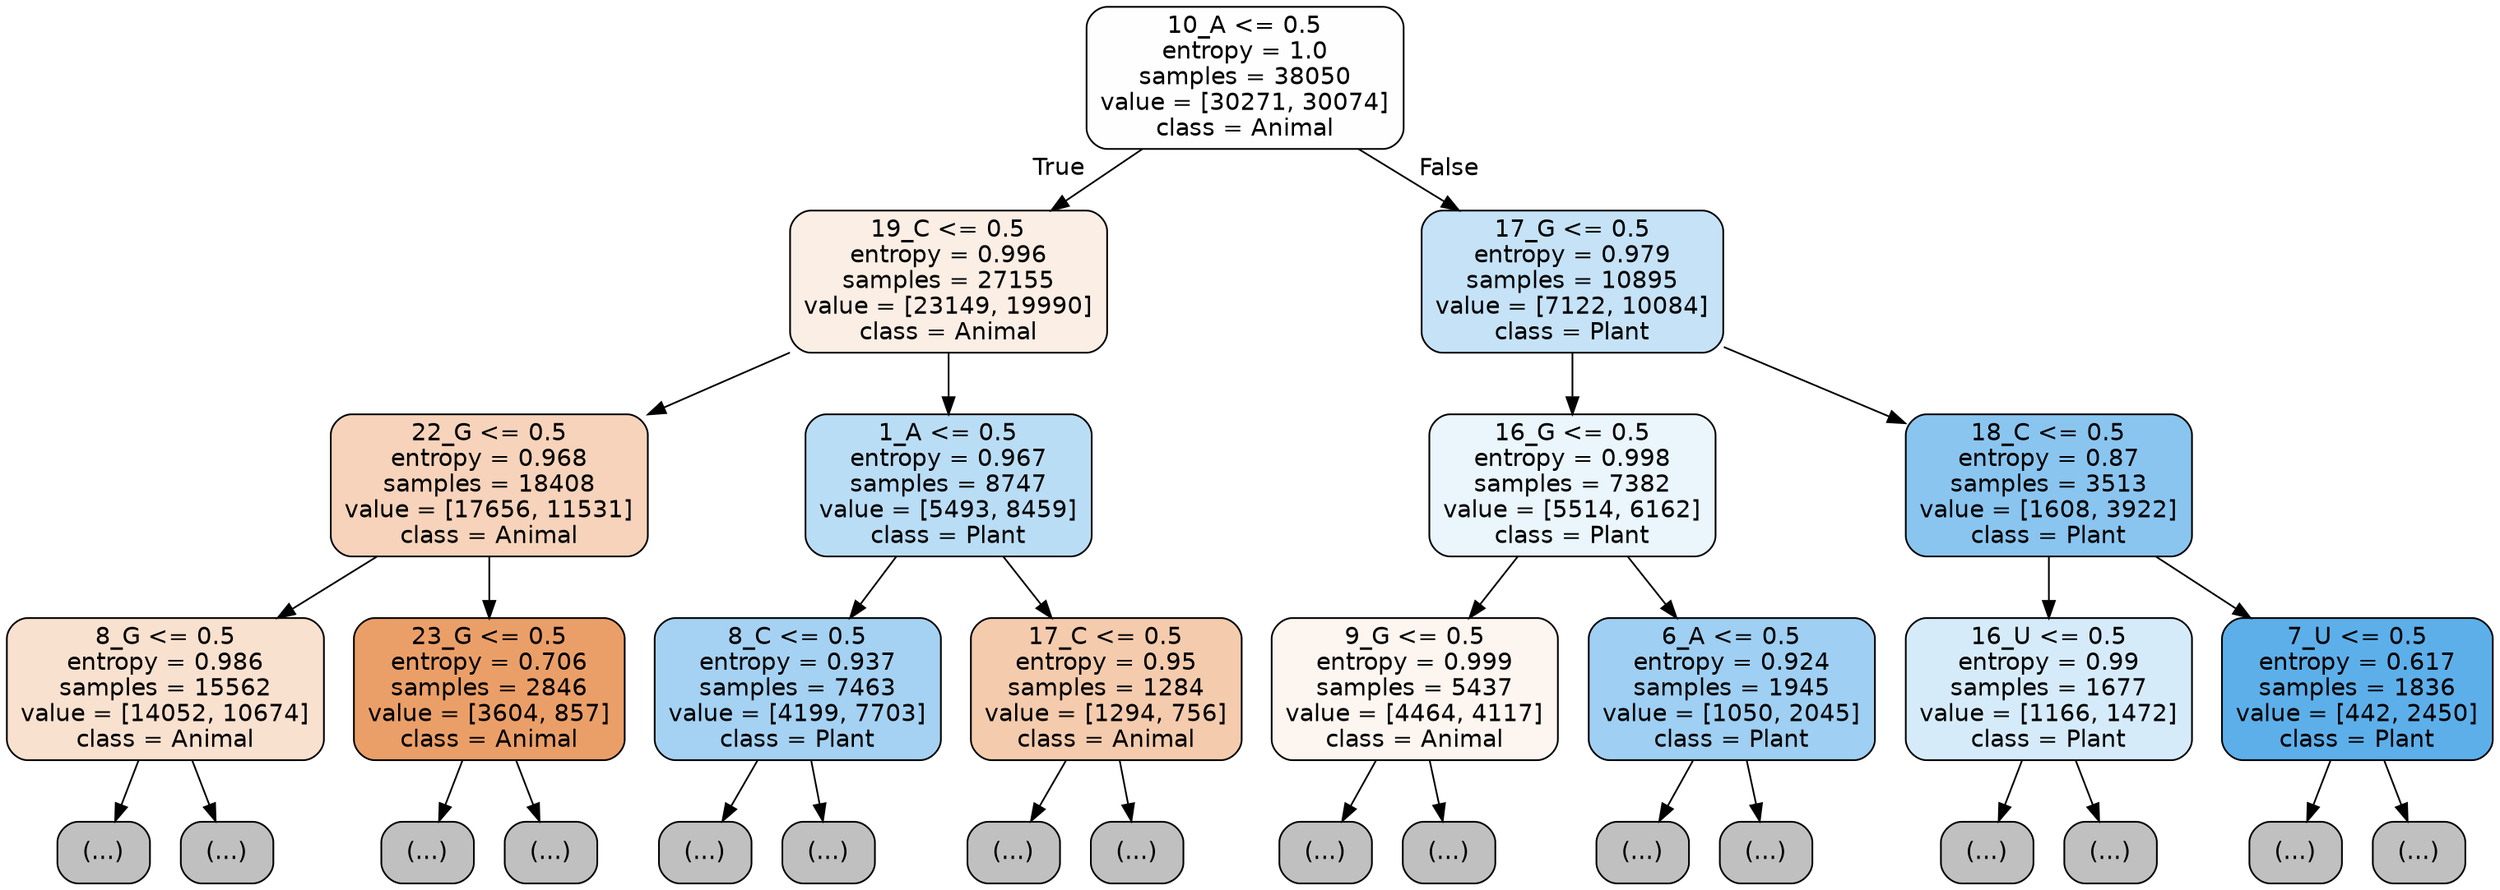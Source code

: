 digraph Tree {
node [shape=box, style="filled, rounded", color="black", fontname="helvetica"] ;
edge [fontname="helvetica"] ;
0 [label="10_A <= 0.5\nentropy = 1.0\nsamples = 38050\nvalue = [30271, 30074]\nclass = Animal", fillcolor="#fffefe"] ;
1 [label="19_C <= 0.5\nentropy = 0.996\nsamples = 27155\nvalue = [23149, 19990]\nclass = Animal", fillcolor="#fbeee4"] ;
0 -> 1 [labeldistance=2.5, labelangle=45, headlabel="True"] ;
2 [label="22_G <= 0.5\nentropy = 0.968\nsamples = 18408\nvalue = [17656, 11531]\nclass = Animal", fillcolor="#f6d3ba"] ;
1 -> 2 ;
3 [label="8_G <= 0.5\nentropy = 0.986\nsamples = 15562\nvalue = [14052, 10674]\nclass = Animal", fillcolor="#f9e1cf"] ;
2 -> 3 ;
4 [label="(...)", fillcolor="#C0C0C0"] ;
3 -> 4 ;
6021 [label="(...)", fillcolor="#C0C0C0"] ;
3 -> 6021 ;
8172 [label="23_G <= 0.5\nentropy = 0.706\nsamples = 2846\nvalue = [3604, 857]\nclass = Animal", fillcolor="#eb9f68"] ;
2 -> 8172 ;
8173 [label="(...)", fillcolor="#C0C0C0"] ;
8172 -> 8173 ;
9140 [label="(...)", fillcolor="#C0C0C0"] ;
8172 -> 9140 ;
9277 [label="1_A <= 0.5\nentropy = 0.967\nsamples = 8747\nvalue = [5493, 8459]\nclass = Plant", fillcolor="#baddf6"] ;
1 -> 9277 ;
9278 [label="8_C <= 0.5\nentropy = 0.937\nsamples = 7463\nvalue = [4199, 7703]\nclass = Plant", fillcolor="#a5d2f3"] ;
9277 -> 9278 ;
9279 [label="(...)", fillcolor="#C0C0C0"] ;
9278 -> 9279 ;
11226 [label="(...)", fillcolor="#C0C0C0"] ;
9278 -> 11226 ;
11799 [label="17_C <= 0.5\nentropy = 0.95\nsamples = 1284\nvalue = [1294, 756]\nclass = Animal", fillcolor="#f4cbad"] ;
9277 -> 11799 ;
11800 [label="(...)", fillcolor="#C0C0C0"] ;
11799 -> 11800 ;
12343 [label="(...)", fillcolor="#C0C0C0"] ;
11799 -> 12343 ;
12540 [label="17_G <= 0.5\nentropy = 0.979\nsamples = 10895\nvalue = [7122, 10084]\nclass = Plant", fillcolor="#c5e2f7"] ;
0 -> 12540 [labeldistance=2.5, labelangle=-45, headlabel="False"] ;
12541 [label="16_G <= 0.5\nentropy = 0.998\nsamples = 7382\nvalue = [5514, 6162]\nclass = Plant", fillcolor="#eaf5fc"] ;
12540 -> 12541 ;
12542 [label="9_G <= 0.5\nentropy = 0.999\nsamples = 5437\nvalue = [4464, 4117]\nclass = Animal", fillcolor="#fdf5f0"] ;
12541 -> 12542 ;
12543 [label="(...)", fillcolor="#C0C0C0"] ;
12542 -> 12543 ;
14096 [label="(...)", fillcolor="#C0C0C0"] ;
12542 -> 14096 ;
14723 [label="6_A <= 0.5\nentropy = 0.924\nsamples = 1945\nvalue = [1050, 2045]\nclass = Plant", fillcolor="#9fcff2"] ;
12541 -> 14723 ;
14724 [label="(...)", fillcolor="#C0C0C0"] ;
14723 -> 14724 ;
15275 [label="(...)", fillcolor="#C0C0C0"] ;
14723 -> 15275 ;
15498 [label="18_C <= 0.5\nentropy = 0.87\nsamples = 3513\nvalue = [1608, 3922]\nclass = Plant", fillcolor="#8ac5f0"] ;
12540 -> 15498 ;
15499 [label="16_U <= 0.5\nentropy = 0.99\nsamples = 1677\nvalue = [1166, 1472]\nclass = Plant", fillcolor="#d6ebfa"] ;
15498 -> 15499 ;
15500 [label="(...)", fillcolor="#C0C0C0"] ;
15499 -> 15500 ;
16109 [label="(...)", fillcolor="#C0C0C0"] ;
15499 -> 16109 ;
16380 [label="7_U <= 0.5\nentropy = 0.617\nsamples = 1836\nvalue = [442, 2450]\nclass = Plant", fillcolor="#5dafea"] ;
15498 -> 16380 ;
16381 [label="(...)", fillcolor="#C0C0C0"] ;
16380 -> 16381 ;
16578 [label="(...)", fillcolor="#C0C0C0"] ;
16380 -> 16578 ;
}